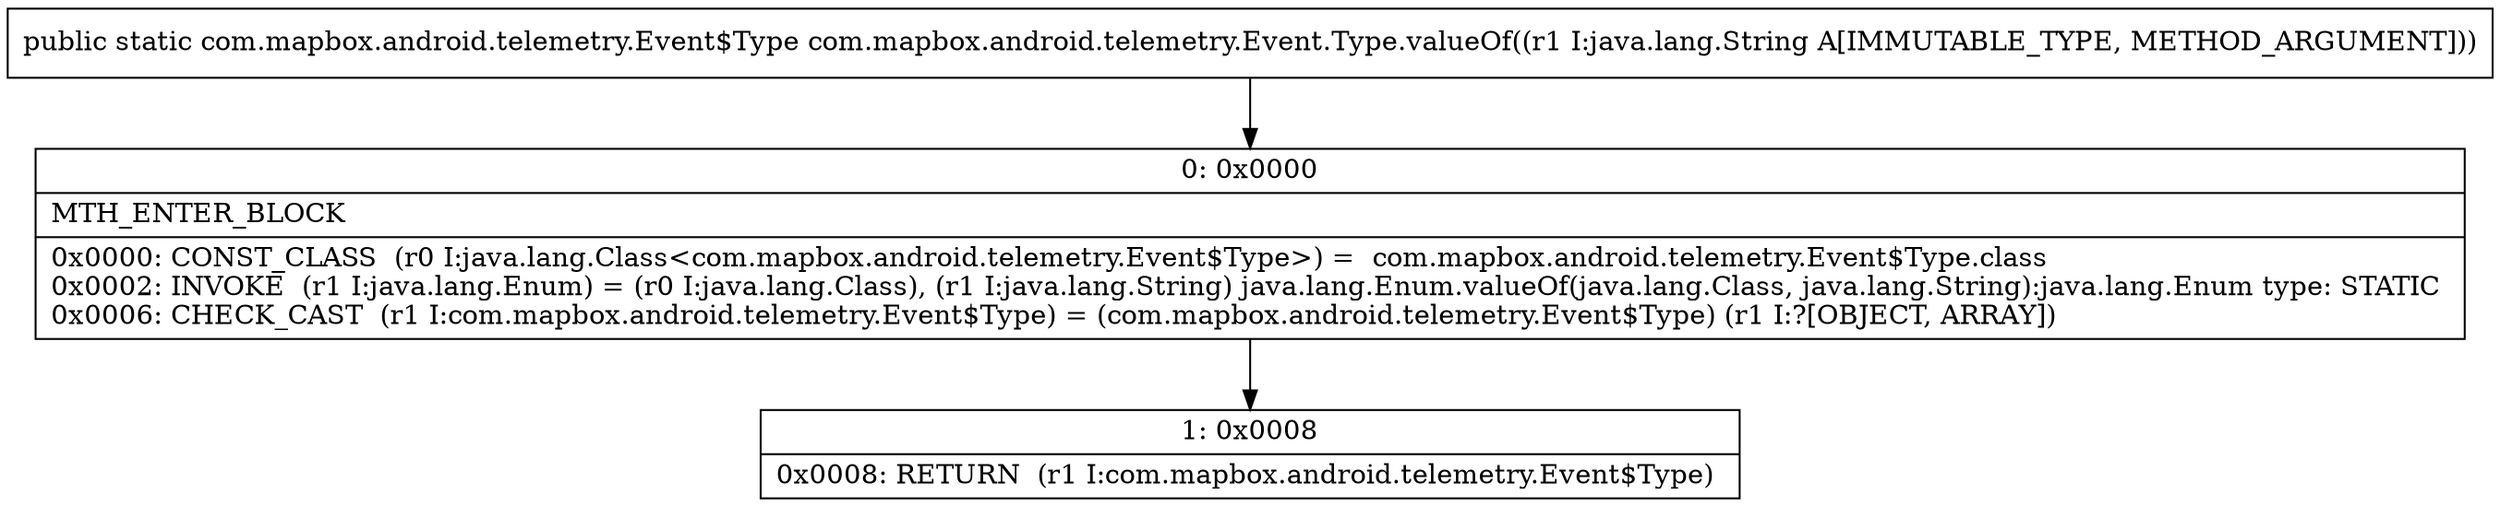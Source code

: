 digraph "CFG forcom.mapbox.android.telemetry.Event.Type.valueOf(Ljava\/lang\/String;)Lcom\/mapbox\/android\/telemetry\/Event$Type;" {
Node_0 [shape=record,label="{0\:\ 0x0000|MTH_ENTER_BLOCK\l|0x0000: CONST_CLASS  (r0 I:java.lang.Class\<com.mapbox.android.telemetry.Event$Type\>) =  com.mapbox.android.telemetry.Event$Type.class \l0x0002: INVOKE  (r1 I:java.lang.Enum) = (r0 I:java.lang.Class), (r1 I:java.lang.String) java.lang.Enum.valueOf(java.lang.Class, java.lang.String):java.lang.Enum type: STATIC \l0x0006: CHECK_CAST  (r1 I:com.mapbox.android.telemetry.Event$Type) = (com.mapbox.android.telemetry.Event$Type) (r1 I:?[OBJECT, ARRAY]) \l}"];
Node_1 [shape=record,label="{1\:\ 0x0008|0x0008: RETURN  (r1 I:com.mapbox.android.telemetry.Event$Type) \l}"];
MethodNode[shape=record,label="{public static com.mapbox.android.telemetry.Event$Type com.mapbox.android.telemetry.Event.Type.valueOf((r1 I:java.lang.String A[IMMUTABLE_TYPE, METHOD_ARGUMENT])) }"];
MethodNode -> Node_0;
Node_0 -> Node_1;
}

